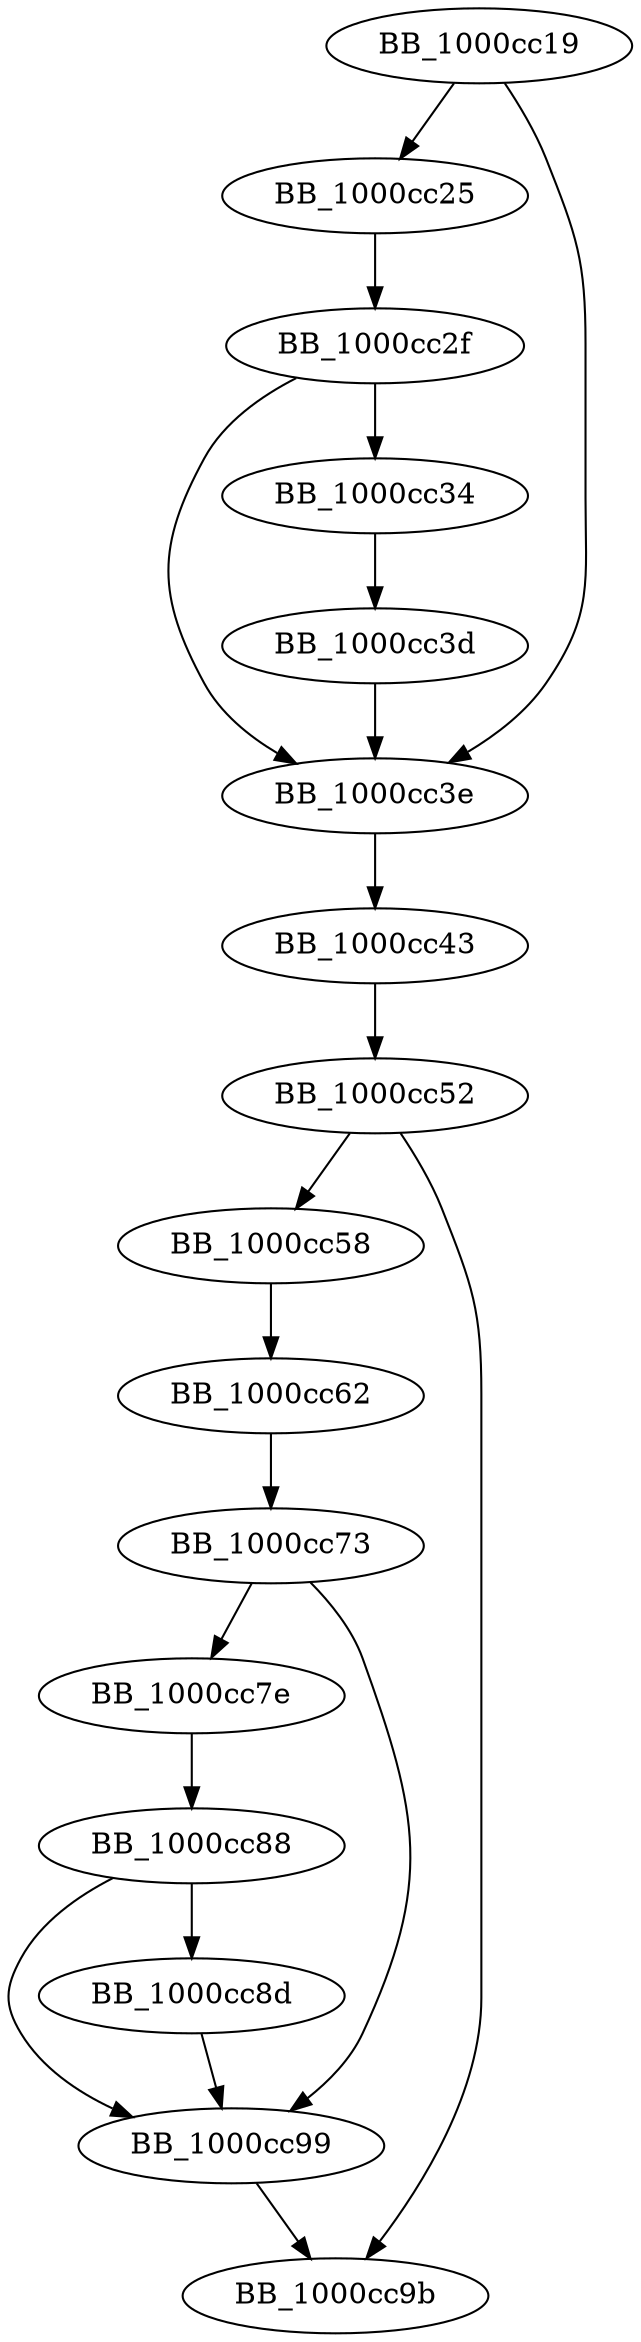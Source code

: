 DiGraph __cinit{
BB_1000cc19->BB_1000cc25
BB_1000cc19->BB_1000cc3e
BB_1000cc25->BB_1000cc2f
BB_1000cc2f->BB_1000cc34
BB_1000cc2f->BB_1000cc3e
BB_1000cc34->BB_1000cc3d
BB_1000cc3d->BB_1000cc3e
BB_1000cc3e->BB_1000cc43
BB_1000cc43->BB_1000cc52
BB_1000cc52->BB_1000cc58
BB_1000cc52->BB_1000cc9b
BB_1000cc58->BB_1000cc62
BB_1000cc62->BB_1000cc73
BB_1000cc73->BB_1000cc7e
BB_1000cc73->BB_1000cc99
BB_1000cc7e->BB_1000cc88
BB_1000cc88->BB_1000cc8d
BB_1000cc88->BB_1000cc99
BB_1000cc8d->BB_1000cc99
BB_1000cc99->BB_1000cc9b
}
